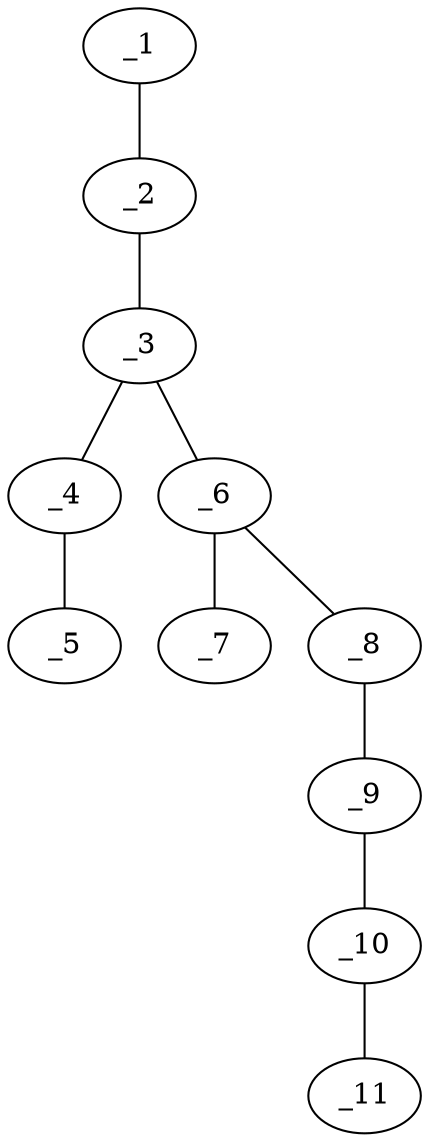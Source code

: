 graph molid653051 {
	_1	 [charge=0,
		chem=1,
		symbol="C  ",
		x=2,
		y=0];
	_2	 [charge=0,
		chem=1,
		symbol="C  ",
		x="2.866",
		y="0.5"];
	_1 -- _2	 [valence=1];
	_3	 [charge=0,
		chem=4,
		symbol="N  ",
		x="3.7321",
		y=0];
	_2 -- _3	 [valence=1];
	_4	 [charge=0,
		chem=1,
		symbol="C  ",
		x="3.7321",
		y="-1"];
	_3 -- _4	 [valence=1];
	_6	 [charge=1,
		chem=4,
		symbol="N  ",
		x="4.5981",
		y="0.5"];
	_3 -- _6	 [valence=1];
	_5	 [charge=0,
		chem=1,
		symbol="C  ",
		x="2.866",
		y="-1.5"];
	_4 -- _5	 [valence=1];
	_7	 [charge=0,
		chem=2,
		symbol="O  ",
		x="4.5981",
		y="1.5"];
	_6 -- _7	 [valence=2];
	_8	 [charge="-1",
		chem=4,
		symbol="N  ",
		x="5.4641",
		y=0];
	_6 -- _8	 [valence=1];
	_9	 [charge=0,
		chem=2,
		symbol="O  ",
		x="6.3301",
		y="0.5"];
	_8 -- _9	 [valence=1];
	_10	 [charge=0,
		chem=1,
		symbol="C  ",
		x="7.1962",
		y=0];
	_9 -- _10	 [valence=1];
	_11	 [charge=0,
		chem=1,
		symbol="C  ",
		x="8.0622",
		y="0.5"];
	_10 -- _11	 [valence=2];
}
